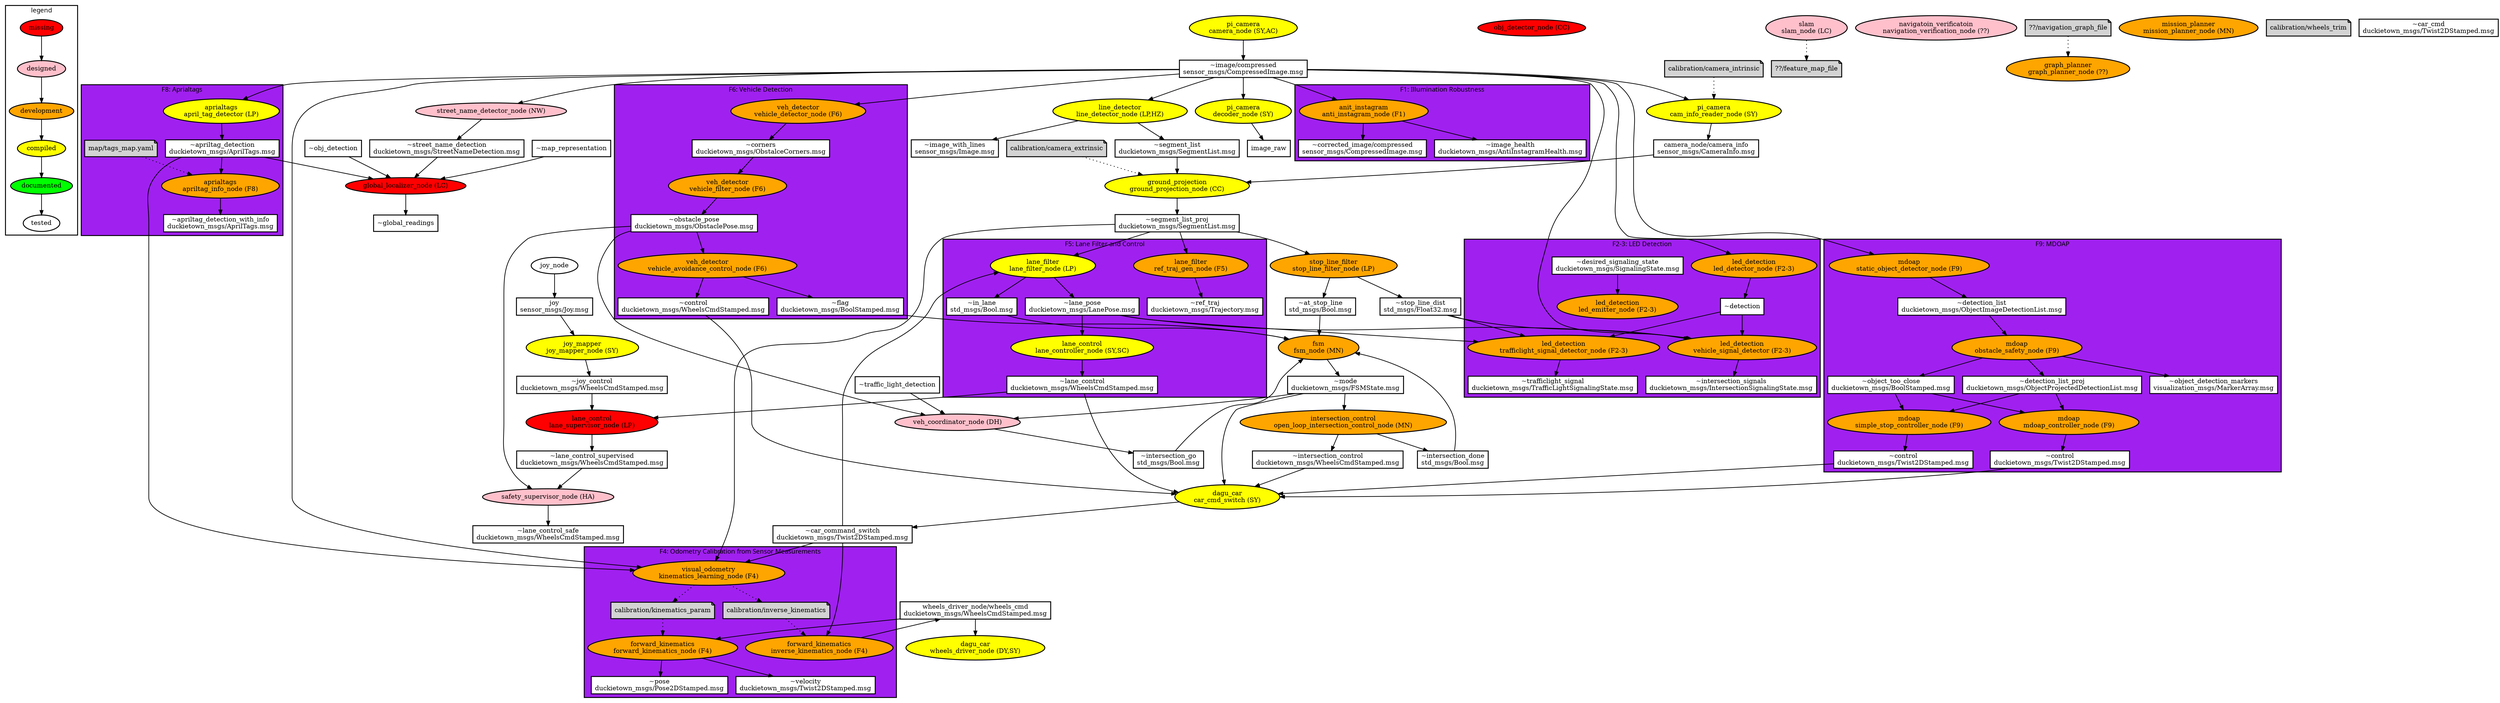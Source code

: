 digraph D {
	fontname="sans";
	//rankdir=LR;
	penwidth="2.0"
	edge [penwidth=1.5]
	node [penwidth=2.0]

	subgraph cluster_legend{
		label="legend"
		// ROS Topics
		//topic_name;
		// ROS Nodes
		node [shape=ellipse,fillcolor=white,style=filled];
		missing [label="missing", fillcolor=red];
		designed [label="designed", fillcolor=pink];
		development [label="development", fillcolor=orange];
		compiled [label="compiled", fillcolor=yellow];
		documented [label="documented", fillcolor=green];
		tested [label="tested", fillcolor=white];
		missing->designed->development->compiled->documented->tested;
	}

	// ===== Nodes Definiton ==== //
	node [shape=ellipse,style=filled];

	subgraph node_missing{
		node [fillcolor=red];
		global_localizer[label="global_localizer_node (LC)"];
		obj_detector_node[label="obj_detector_node (CC)"];
		lane_supervisor_node[label="lane_control\nlane_supervisor_node (LP)"];
	}
	subgraph node_designed{
		node [fillcolor=pink];
		street_name_detector_node[label="street_name_detector_node (NW)"];
		safety_supervisor_node[label="safety_supervisor_node (HA)"];
		veh_coordinator_node[label="veh_coordinator_node (DH)"]
		slam_node[label="slam\nslam_node (LC)"];
		navigation_verification_node[label="navigatoin_verificatoin\nnavigation_verification_node (??)"];
	}
	subgraph node_development{
		node [fillcolor=orange];
		open_loop_intersection_control_node[label="intersection_control\nopen_loop_intersection_control_node (MN)"];
		stop_line_filter_node[label="stop_line_filter\nstop_line_filter_node (LP)"];
		//rgb_led_driver_node[label="rgb_led_driver\nrgb_led_driver_node (DY)"];
		fsm_node[label="fsm\nfsm_node (MN)"];
		graph_planner_node[label="graph_planner\ngraph_planner_node (??)"];
		mission_planner_node[label="mission_planner\nmission_planner_node (MN)"];
		
		//F1
		anti_instagram_node[label="anit_instagram\nanti_instagram_node (F1)"];
		
		//F2-3
		led_emitter_node[label="led_detection\nled_emitter_node (F2-3)"];
		led_detector_node[label="led_detection\nled_detector_node (F2-3)"];
		vehicle_signal_detector_node[label="led_detection\nvehicle_signal_detector (F2-3)"];
		trafficlight_signal_detector_node[label="led_detection\ntrafficlight_signal_detector_node (F2-3)"];

		//F4
		kinematics_learning_node[label="visual_odometry\nkinematics_learning_node (F4)"];
		inverse_kinematics_node[label="forward_kinematics\ninverse_kinematics_node (F4)"];
		forward_kinematics_node[label="forward_kinematics\nforward_kinematics_node (F4)"];

		//F9
		static_object_detector_node[label="mdoap\nstatic_object_detector_node (F9)"];
		obstacle_safety_node[label="mdoap\nobstacle_safety_node (F9)"];
		simple_stop_controller_node[label="mdoap\nsimple_stop_controller_node (F9)"];
		mdoap_controller_node[label="mdoap\nmdoap_controller_node (F9)"];
		

		//F5
		ref_traj_gen_node[label="lane_filter\nref_traj_gen_node (F5)"];

		//F6
		vehicle_detector_node[label="veh_detector\nvehicle_detector_node (F6)"];
		vehicle_filter_node[label="veh_detector\nvehicle_filter_node (F6)"];
		vehicle_avoidance_control_node[label="veh_detector\nvehicle_avoidance_control_node (F6)"];
		
		//F8
		apriltag_info_node[label="aprialtags\napriltag_info_node (F8)"];
	}

	subgraph node_compiled{
		node [fillcolor=yellow];
		wheels_driver_node[label="dagu_car\nwheels_driver_node (DY,SY)"];
		//wheels_cmd_switch_node[label="dagu_car\nwheels_cmd_switch (SY)"]
		wheels_cmd_switch_node[label="dagu_car\ncar_cmd_switch (SY)"]
		camera_node[label="pi_camera\ncamera_node (SY,AC)"];
		decoder_node[label="pi_camera\ndecoder_node (SY)"];
		cam_info_reader_node[label="pi_camera\ncam_info_reader_node (SY)"];
		lane_controller_node[label="lane_control\nlane_controller_node (SY,SC)"];
		line_detector_node[label="line_detector\nline_detector_node (LP,HZ)"];
		apriltag_detector_node[label="aprialtags\napril_tag_detector (LP)"];
		joy_mapper_node[label="joy_mapper\njoy_mapper_node (SY)"];
		ground_projection_node[label="ground_projection\nground_projection_node (CC)"];
		//wheels_trimmer_node[label="dagu_car\nwheels_trimmer_node (SY)"];
		lane_filter_node[label="lane_filter\nlane_filter_node (LP)"]; 
	}
	subgraph node_documented{
		node [fillcolor=green];
	}
	subgraph node_tested{
		node [fillcolor=white];
		joy_node[label="joy_node"];
		//image_proc;
	}

	// === Files Definition ===
	node [shape=note,style=filled];
	subgraph files{
		motion_calibration_file[label="calibration/wheels_trim"];
		extrinsic_calibration_file[label="calibration/camera_extrinsic"];
		intrinsic_calibration_file[label="calibration/camera_intrinsic"];
		navigation_graph_file[label="??/navigation_graph_file"];
		feature_map_file[label="??/feature_map_file"];
		inverse_kinematics_file[label="calibration/inverse_kinematics"];
		kinematics_file[label="calibration/kinematics_param"];
		tags_map_file[label="map/tags_map.yaml"];
	}

	// ==== Topics ====
	node [shape=box,style=filled,fillcolor=white];
	//{rank=same; mission; joy; map_representation;}
	map_representation[label="~map_representation"];
	segment_list[label="~segment_list\nduckietown_msgs/SegmentList.msg"];
	segment_list_proj[label="~segment_list_proj\nduckietown_msgs/SegmentList.msg"];
	image_with_lines[label="~image_with_lines\nsensor_msgs/Image.msg"];
	lane_pose[label="~lane_pose\nduckietown_msgs/LanePose.msg"]; //LaneReading: y, phi, sigma_y, sigma_phi, status
	lane_control[label="~lane_control\nduckietown_msgs/WheelsCmdStamped.msg"];
	lane_control_sup[label="~lane_control_supervised\nduckietown_msgs/WheelsCmdStamped.msg"];
	lane_control_safe[label="~lane_control_safe\nduckietown_msgs/WheelsCmdStamped.msg"];
	apriltag_detection[label="~apriltag_detection\nduckietown_msgs/AprilTags.msg"];
	led_detection[label="~detection"];
	traffic_light_detection[label="~traffic_light_detection"];
	obj_detection[label="~obj_detection"];
	global_readings[label="~global_readings"];
	mode[label="~mode\nduckietown_msgs/FSMState.msg"];
	joy_control[label="~joy_control\nduckietown_msgs/WheelsCmdStamped.msg"];
	intersection_control[label="~intersection_control\nduckietown_msgs/WheelsCmdStamped.msg"];
	street_name_detection[label="~street_name_detection\nduckietown_msgs/StreetNameDetection.msg"];
	wheels_command[label="wheels_driver_node/wheels_cmd\nduckietown_msgs/WheelsCmdStamped.msg"];
	wheels_command_switch[label="~car_command_switch\nduckietown_msgs/Twist2DStamped.msg"];
	//wheels_command_switch[label="~wheels_command_switch\nduckietown_msgs/WheelsCmdStamped.msg"];
	camera_info[label="camera_node/camera_info\nsensor_msgs/CameraInfo.msg"];
	image_compressed[label="~image/compressed\nsensor_msgs/CompressedImage.msg"];
	intersection_go[label="~intersection_go\nstd_msgs/Bool.msg"];
	intersection_done[label="~intersection_done\nstd_msgs/Bool.msg"];
	at_stop_line[label="~at_stop_line\nstd_msgs/Bool.msg"];
	in_lane[label="~in_lane\nstd_msgs/Bool.msg"];
	//led_cmd[label="rgb_led_driver/led_cmd\nduckietown_msgs/LEDControl.msg"];
	stop_line_dist[label="~stop_line_dist\nstd_msgs/Float32.msg"];
	joy[label="joy\nsensor_msgs/Joy.msg"];
	corrected_image[label="~corrected_image/compressed\nsensor_msgs/CompressedImage.msg"];
	image_health[label="~image_health\nduckietown_msgs/AntiInstagramHealth.msg"];
	forward_kinematics_pose[label="~pose\nduckietown_msgs/Pose2DStamped.msg"];
	forward_kinematics_velocity[label="~velocity\nduckietown_msgs/Twist2DStamped.msg"];
	car_cmd[label="~car_cmd\nduckietown_msgs/Twist2DStamped.msg"]; //No publisher yet


	// = F2-3 = //
	desired_signaling_state[label="~desired_signaling_state\nduckietown_msgs/SignalingState.msg"];
	intersection_signals[label="~intersection_signals\nduckietown_msgs/IntersectionSignalingState.msg"];
	trafficlight_signal[label="~trafficlight_signal\nduckietown_msgs/TrafficLightSignalingState.msg"];

	// = F9 = //
	object_image_detection_list[label="~detection_list\nduckietown_msgs/ObjectImageDetectionList.msg"];
	object_too_close[label="~object_too_close\nduckietown_msgs/BoolStamped.msg"];
	object_projected_detection_list[label="~detection_list_proj\nduckietown_msgs/ObjectProjectedDetectionList.msg"];
	object_detection_markers[label="~object_detection_markers\nvisualization_msgs/MarkerArray.msg"];
	simple_stop_control[label="~control\nduckietown_msgs/Twist2DStamped.msg"];
	modap_conntrol[label="~control\nduckietown_msgs/Twist2DStamped.msg"];

	// = F5 = //
	ref_traj[label="~ref_traj\nduckietown_msgs/Trajectory.msg"];


	// = F6 = //
	obs_corners[label="~corners\nduckietown_msgs/ObstalceCorners.msg"];
	obs_pose[label="~obstacle_pose\nduckietown_msgs/ObstaclePose.msg"];
	veh_avoidance_control[label="~control\nduckietown_msgs/WheelsCmdStamped.msg"];
	veh_avoidance_flag[label="~flag\nduckietown_msgs/BoolStamped.msg"];

	// = F8 = //
	apriltag_detection_with_info[label="~apriltag_detection_with_info\nduckietown_msgs/AprilTags.msg"];


	{rank=max; wheels_driver_node}
	{rank=min; camera_node}
	{rank=same;wheels_command}


	// ==== Connections ====
	
	// fsm_node
	{intersection_go,intersection_done,at_stop_line,in_lane, veh_avoidance_flag} -> fsm_node;
	fsm_node->mode;
	
	// == open_loop_intersection_control_node == //
	open_loop_intersection_control_node->{intersection_control, intersection_done};
	mode->open_loop_intersection_control_node;	

	// == stop_line_filter_node == //
	stop_line_filter_node -> {at_stop_line, stop_line_dist};
	segment_list_proj->stop_line_filter_node;

	//led_cmd->rgb_led_driver_node;

	// == camera_node == //
	camera_node->image_compressed;

	// == cam_info_reader_node == //
	intrinsic_calibration_file->cam_info_reader_node[style="dotted"];
	image_compressed->cam_info_reader_node;
	cam_info_reader_node->camera_info;
	
	// == decoder_node == //
	image_compressed->decoder_node;
	decoder_node->image_raw;
	
	// == street_name_detector_node == //
	image_compressed->street_name_detector_node;
	street_name_detector_node->street_name_detection;
	
		
	// == line_detector_node == //
	line_detector_node -> {segment_list, image_with_lines};
	image_compressed -> line_detector_node;

	// == global_localizer == //
	{obj_detection, street_name_detection, apriltag_detection, map_representation} -> global_localizer;
	global_localizer->global_readings;

	// == joy_mapper_node == //
	joy_node->joy->joy_mapper_node->joy_control;

	// == lane_supervisor_node == //
	{joy_control, lane_control}-> lane_supervisor_node;
	lane_supervisor_node-> lane_control_sup;
	
	// == safety_supervisor_node == //
	{lane_control_sup, obs_pose} -> safety_supervisor_node;
	safety_supervisor_node->lane_control_safe;


	// == ground_projection_node == //
	extrinsic_calibration_file->ground_projection_node[style="dotted"];
	{camera_info,segment_list}->ground_projection_node;
	ground_projection_node->segment_list_proj;
	
	// == veh_coordinator_node == //
	{obs_pose,traffic_light_detection,mode} -> veh_coordinator_node;
	veh_coordinator_node->intersection_go;

	// == wheels_cmd_switch_node == //
	{mode, lane_control, intersection_control, veh_avoidance_control, simple_stop_control, modap_conntrol}->wheels_cmd_switch_node;	
	wheels_cmd_switch_node->wheels_command_switch;
	
	//// == wheels_trimmer_node == //	
	//motion_calibration_file->wheels_trimmer_node[style="dotted"]
	//wheels_command_switch->wheels_trimmer_node;
	//wheels_trimmer_node->wheels_command;

	// == wheels_driver_node == //
	wheels_command->wheels_driver_node;

	// == graph_planner_node == //
	navigation_graph_file->graph_planner_node[style="dotted"];

	// == slam_node == //
	slam_node->feature_map_file[style="dotted"];


	// = F1 = //
	subgraph cluster_f1{
		label="F1: Illumination Robustness";
		style="filled";
		fillcolor="purple";
		anti_instagram_node;
		corrected_image;
		image_health;
	}

	// == anti_instagram_node == //
	image_compressed->anti_instagram_node;
	anti_instagram_node->{corrected_image,image_health};



	// = F4 = //
	subgraph cluster_f4{
		label="F4: Odometry Calibration from Sensor Measurements";
		style="filled";
		fillcolor="purple";
		kinematics_learning_node;
		inverse_kinematics_file;
		kinematics_file;
		forward_kinematics_node;
		forward_kinematics_velocity;
		forward_kinematics_pose;
		inverse_kinematics_node;
	}

	// == kinematics_learning_node == //
	{image_compressed,apriltag_detection,segment_list_proj, wheels_command_switch} -> kinematics_learning_node;
	kinematics_learning_node -> {inverse_kinematics_file, kinematics_file}[style=dotted];

	// == inverse_kinematics_node == //
	inverse_kinematics_file -> inverse_kinematics_node[style="dotted"];
	wheels_command_switch -> inverse_kinematics_node;
	inverse_kinematics_node -> wheels_command;

	// == forward_kinematics_node == //
	kinematics_file -> forward_kinematics_node[style="dotted"];
	wheels_command -> forward_kinematics_node;
	forward_kinematics_node -> {forward_kinematics_pose,forward_kinematics_velocity};


	// F6 //
	subgraph cluster_f6{
		label="F6: Vehicle Detection";
		style="filled";
		fillcolor="purple";
		vehicle_detector_node;
		obs_corners;
		vehicle_filter_node;
		obs_pose;
		vehicle_avoidance_control_node;
		veh_avoidance_flag;
		veh_avoidance_control;
	}

	// == vehicle_detector_node == //
	image_compressed -> vehicle_detector_node;
	vehicle_detector_node -> obs_corners;
	// == vehicle_filter_node == //
	obs_corners -> vehicle_filter_node;
	vehicle_filter_node -> obs_pose;
	// == vehicle_avoidance_control_node == //
	obs_pose -> vehicle_avoidance_control_node;
	vehicle_avoidance_control_node -> {veh_avoidance_control, veh_avoidance_flag};

	// F8 //
	subgraph cluster_f8{
		label="F8: Aprialtags";
		style="filled";
		fillcolor="purple";
		tags_map_file;
		apriltag_info_node;
		apriltag_detector_node;
		apriltag_detection;
		apriltag_detection_with_info;
	}
	// == apriltag_detector_node == //
	image_compressed->apriltag_detector_node;
	apriltag_detector_node->apriltag_detection;
	// == apriltag_info_node == //
	tags_map_file -> apriltag_info_node[style="dotted"];
	apriltag_detection -> apriltag_info_node;
	apriltag_info_node -> apriltag_detection_with_info;


	// F9 //
	subgraph cluster_f9{
		label="F9: MDOAP";
		style="filled";
		fillcolor="purple";
		static_object_detector_node;
		object_image_detection_list;
		obstacle_safety_node;
		object_too_close;
		object_projected_detection_list;
		object_detection_markers;
		simple_stop_controller_node;
		mdoap_controller_node;
		simple_stop_control;
		modap_conntrol;
	}

	// == static_object_detector_node ==//
	image_compressed->static_object_detector_node;
	static_object_detector_node->object_image_detection_list;
	// == obstacle_safety_node == //
	object_image_detection_list -> obstacle_safety_node;
	obstacle_safety_node -> {object_too_close,object_projected_detection_list,object_detection_markers};
	// == simple_stop_controller_node == //
	{object_projected_detection_list, object_too_close} -> simple_stop_controller_node;
	simple_stop_controller_node -> simple_stop_control;
	//TODO: publish to the wheels cmd swtich

	// == mdoap_controller_node == //
	{object_projected_detection_list, object_too_close} -> mdoap_controller_node;
	mdoap_controller_node -> modap_conntrol;




	//F2-3//
	subgraph cluster_f2{
		label="F2-3: LED Detection";
		style="filled";
		fillcolor="purple";
		led_emitter_node;
		led_detector_node;
		led_detection;
		vehicle_signal_detector_node;
		trafficlight_signal_detector_node;
		desired_signaling_state;
		intersection_signals;
		trafficlight_signal;
	}

	//== led_emitter_node == //
	desired_signaling_state->led_emitter_node;

	// == led_detection_node == //	
	image_compressed->led_detector_node;
	led_detector_node->led_detection;

	// == vehicle_signal_detector_node == //
	{image_compressed, stop_line_dist, lane_pose, led_detection} -> vehicle_signal_detector_node;
	vehicle_signal_detector_node -> intersection_signals;

	// == trafficlight_signal_detector_node == //
	{led_detection, stop_line_dist, lane_pose} -> trafficlight_signal_detector_node;
	trafficlight_signal_detector_node -> trafficlight_signal;


	//F5
	subgraph cluster_f5{
		label="F5: Lane Filter and Control";
		style="filled";
		fillcolor="purple";
		lane_filter_node;
		lane_controller_node;
		lane_pose;
		in_lane;
		ref_traj_gen_node;
		ref_traj;
		lane_control;
	}

	// == lane_controller_node == //
	lane_pose->lane_controller_node;
	lane_controller_node->lane_control;

	// == lane_filter_node == //
	{segment_list_proj, wheels_command_switch} -> lane_filter_node;
	lane_filter_node -> {lane_pose, in_lane};

	// == ref_traj_gen_node == //
	segment_list_proj -> ref_traj_gen_node;
	ref_traj_gen_node -> ref_traj;


}